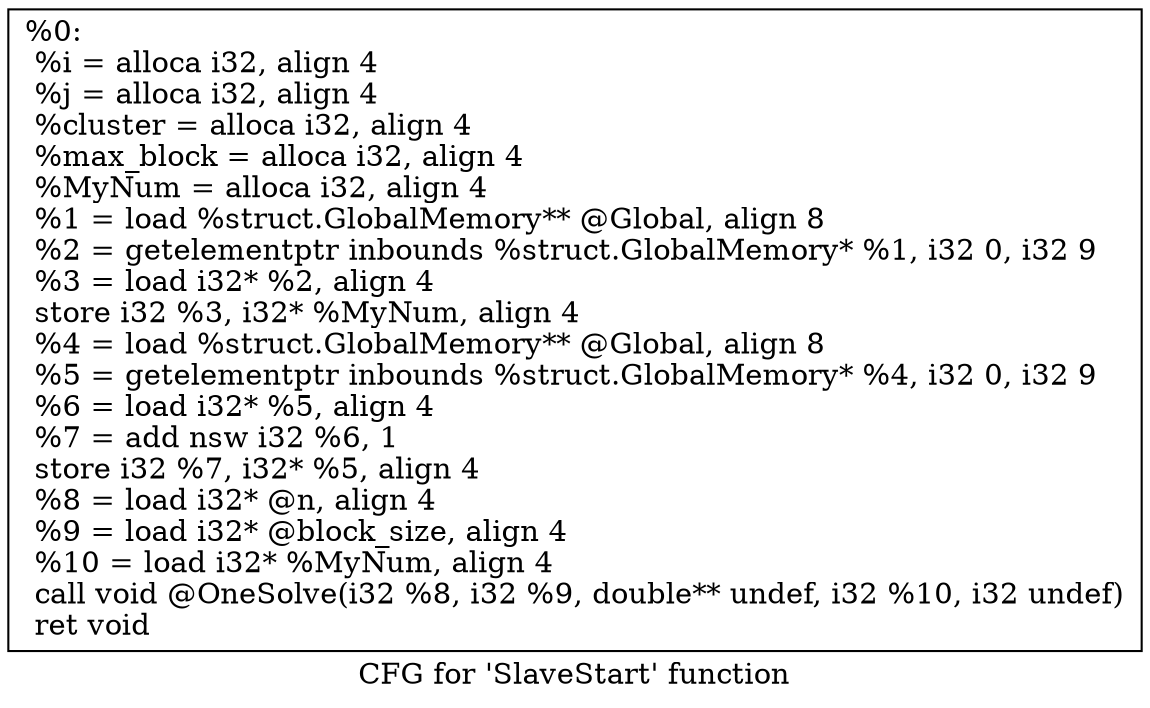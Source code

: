 digraph "CFG for 'SlaveStart' function" {
	label="CFG for 'SlaveStart' function";

	Node0x2ba8760 [shape=record,label="{%0:\l  %i = alloca i32, align 4\l  %j = alloca i32, align 4\l  %cluster = alloca i32, align 4\l  %max_block = alloca i32, align 4\l  %MyNum = alloca i32, align 4\l  %1 = load %struct.GlobalMemory** @Global, align 8\l  %2 = getelementptr inbounds %struct.GlobalMemory* %1, i32 0, i32 9\l  %3 = load i32* %2, align 4\l  store i32 %3, i32* %MyNum, align 4\l  %4 = load %struct.GlobalMemory** @Global, align 8\l  %5 = getelementptr inbounds %struct.GlobalMemory* %4, i32 0, i32 9\l  %6 = load i32* %5, align 4\l  %7 = add nsw i32 %6, 1\l  store i32 %7, i32* %5, align 4\l  %8 = load i32* @n, align 4\l  %9 = load i32* @block_size, align 4\l  %10 = load i32* %MyNum, align 4\l  call void @OneSolve(i32 %8, i32 %9, double** undef, i32 %10, i32 undef)\l  ret void\l}"];
}
